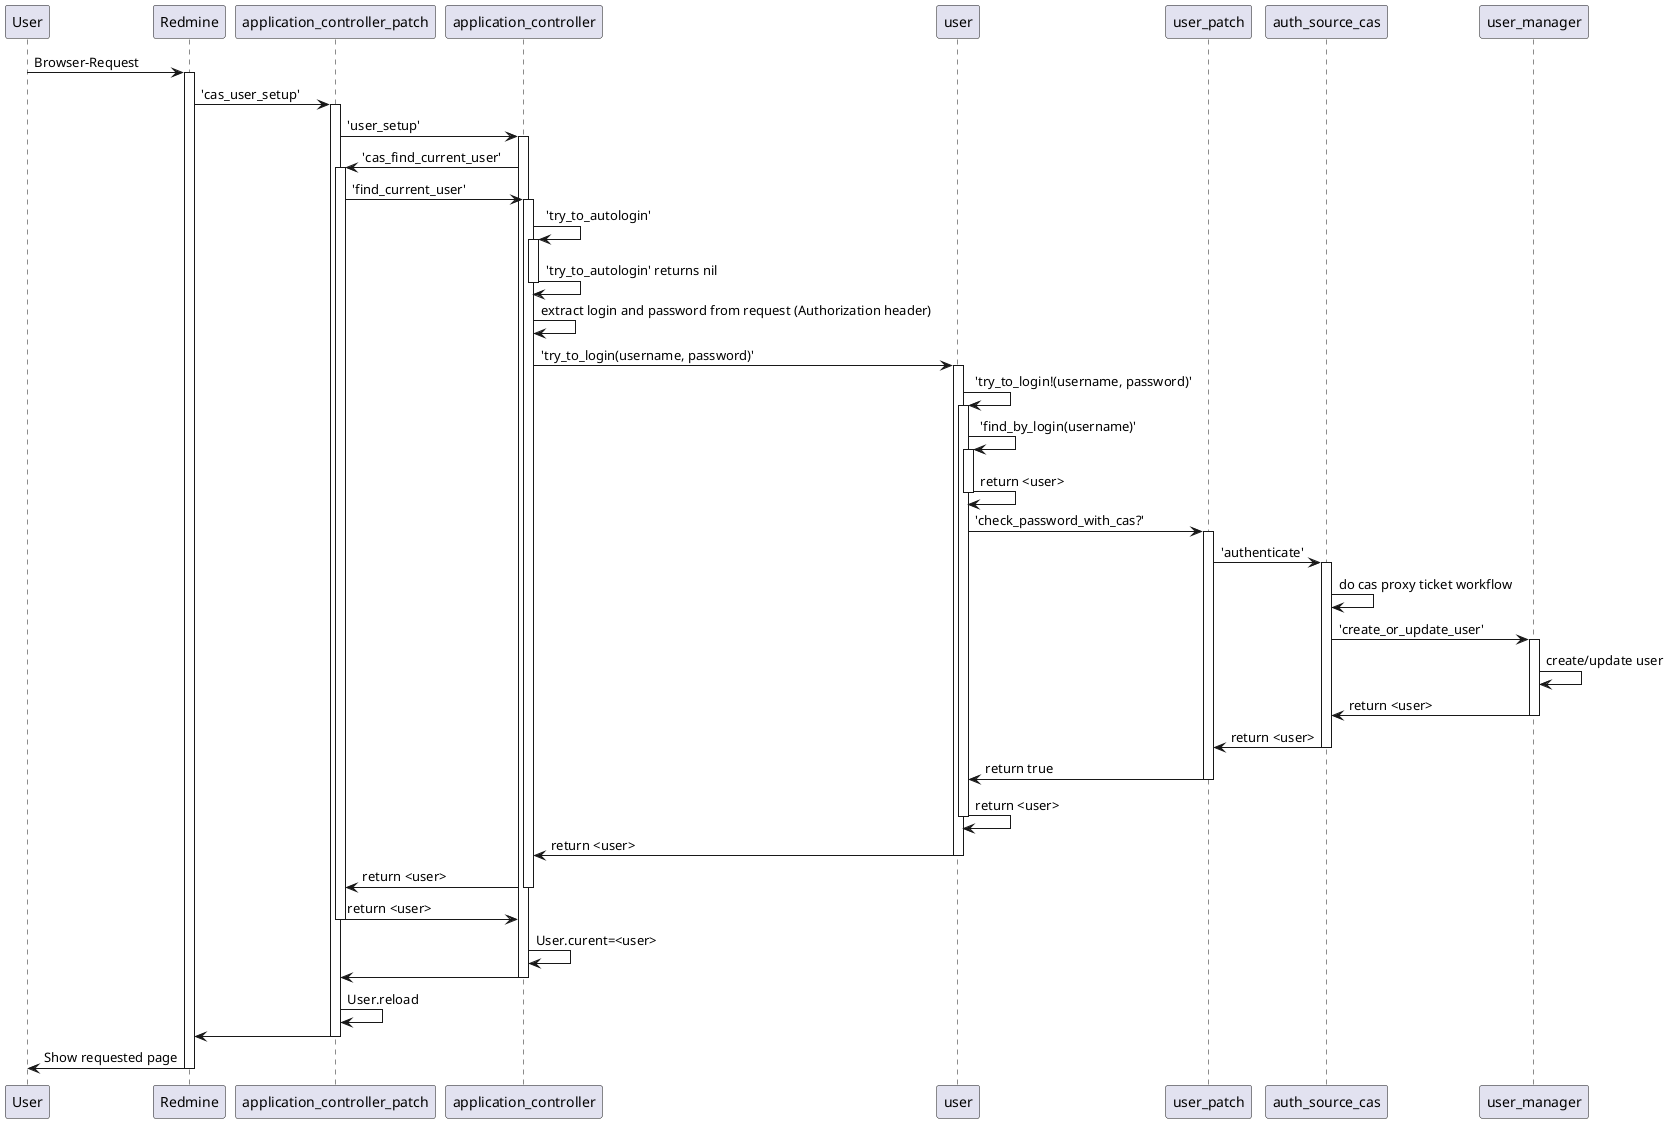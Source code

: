 @startuml
User -> Redmine : Browser-Request
activate Redmine
Redmine -> application_controller_patch : 'cas_user_setup'
activate application_controller_patch
application_controller_patch -> application_controller : 'user_setup'
activate application_controller
application_controller -> application_controller_patch: 'cas_find_current_user'
activate application_controller_patch
application_controller_patch -> application_controller: 'find_current_user'
activate application_controller
application_controller -> application_controller: 'try_to_autologin'
activate application_controller
application_controller -> application_controller: 'try_to_autologin' returns nil
deactivate application_controller
application_controller -> application_controller: extract login and password from request (Authorization header)
application_controller -> user: 'try_to_login(username, password)'
activate user
user -> user: 'try_to_login!(username, password)'
activate user
user -> user: 'find_by_login(username)'
activate user
user -> user: return <user>
deactivate user
user -> user_patch: 'check_password_with_cas?'
activate user_patch
user_patch -> auth_source_cas: 'authenticate'
activate auth_source_cas
auth_source_cas -> auth_source_cas: do cas proxy ticket workflow
auth_source_cas -> user_manager: 'create_or_update_user'
activate user_manager
user_manager -> user_manager: create/update user
user_manager -> auth_source_cas: return <user>
deactivate user_manager
auth_source_cas -> user_patch: return <user>
deactivate auth_source_cas
user_patch -> user: return true
deactivate user_patch
user -> user: return <user>
deactivate user
user -> application_controller: return <user>
deactivate user
application_controller -> application_controller_patch: return <user>
deactivate application_controller
application_controller_patch -> application_controller: return <user>
deactivate application_controller_patch
application_controller -> application_controller: User.curent=<user>
application_controller -> application_controller_patch
deactivate application_controller
application_controller_patch -> application_controller_patch: User.reload
application_controller_patch -> Redmine
deactivate application_controller_patch
Redmine -> User: Show requested page
deactivate Redmine
@enduml

/'
EcoSystem plantuml link:
https://ecosystem.cloudogu.com/plantuml/uml/lPR1Rjim38RlVWhjr1POjtlHTTWUeKFEWYeniH17z2XfRlRqfHIxTfpQgODrDyiM_q_yIH5UUI1n-o0UmUoi0t4dVX8s_FBs4Nv7yA5GEjW_Aa2tfUYsSfIgwyfg5ImwgT45mge2ahKAkcIfAwsyZ2mcFOHON_LQSu75hEeaDV4Mi2Oevx9garfRPwIEHE12pl1ZSsFgSkBY39aIQ2y3IXK3LhYnxlz01779o7dXR5KO-FT8U0x4gYBZX796rChx1ic8DU6E-RdNnVMF64ea-pTBY1AK0RgP0QP2z1bb-UlqpgaTV7w5t0niJ5-Bw2V3FrqGdtlZQJ_YduawU2xkq-fXwFh9thxpIz1RsPrADZQKac_3zn6eRVN-CPU6dPKU8sb8CQoMtd0p9sDXs6V76ulH-aqjWo9zgWcVzu8Ljn047t6xhh1vIo0VRQUSscJ_D06J9PACjKbFe_irt5uC5wTQ1wcl1vtUoc70oUbdA_7AdKgZBSwaoDZFux8SzKAW22VylfXBUsVgDiv7NpgNfmrOCaNEJ-A5dDcvFyTPiVuN7lXyHRwriCki-J0lEkVpIGagLEQiKlSJyLxV1ZyRgznwlqfikdaDQOvlZiJQ_Iy0
'/